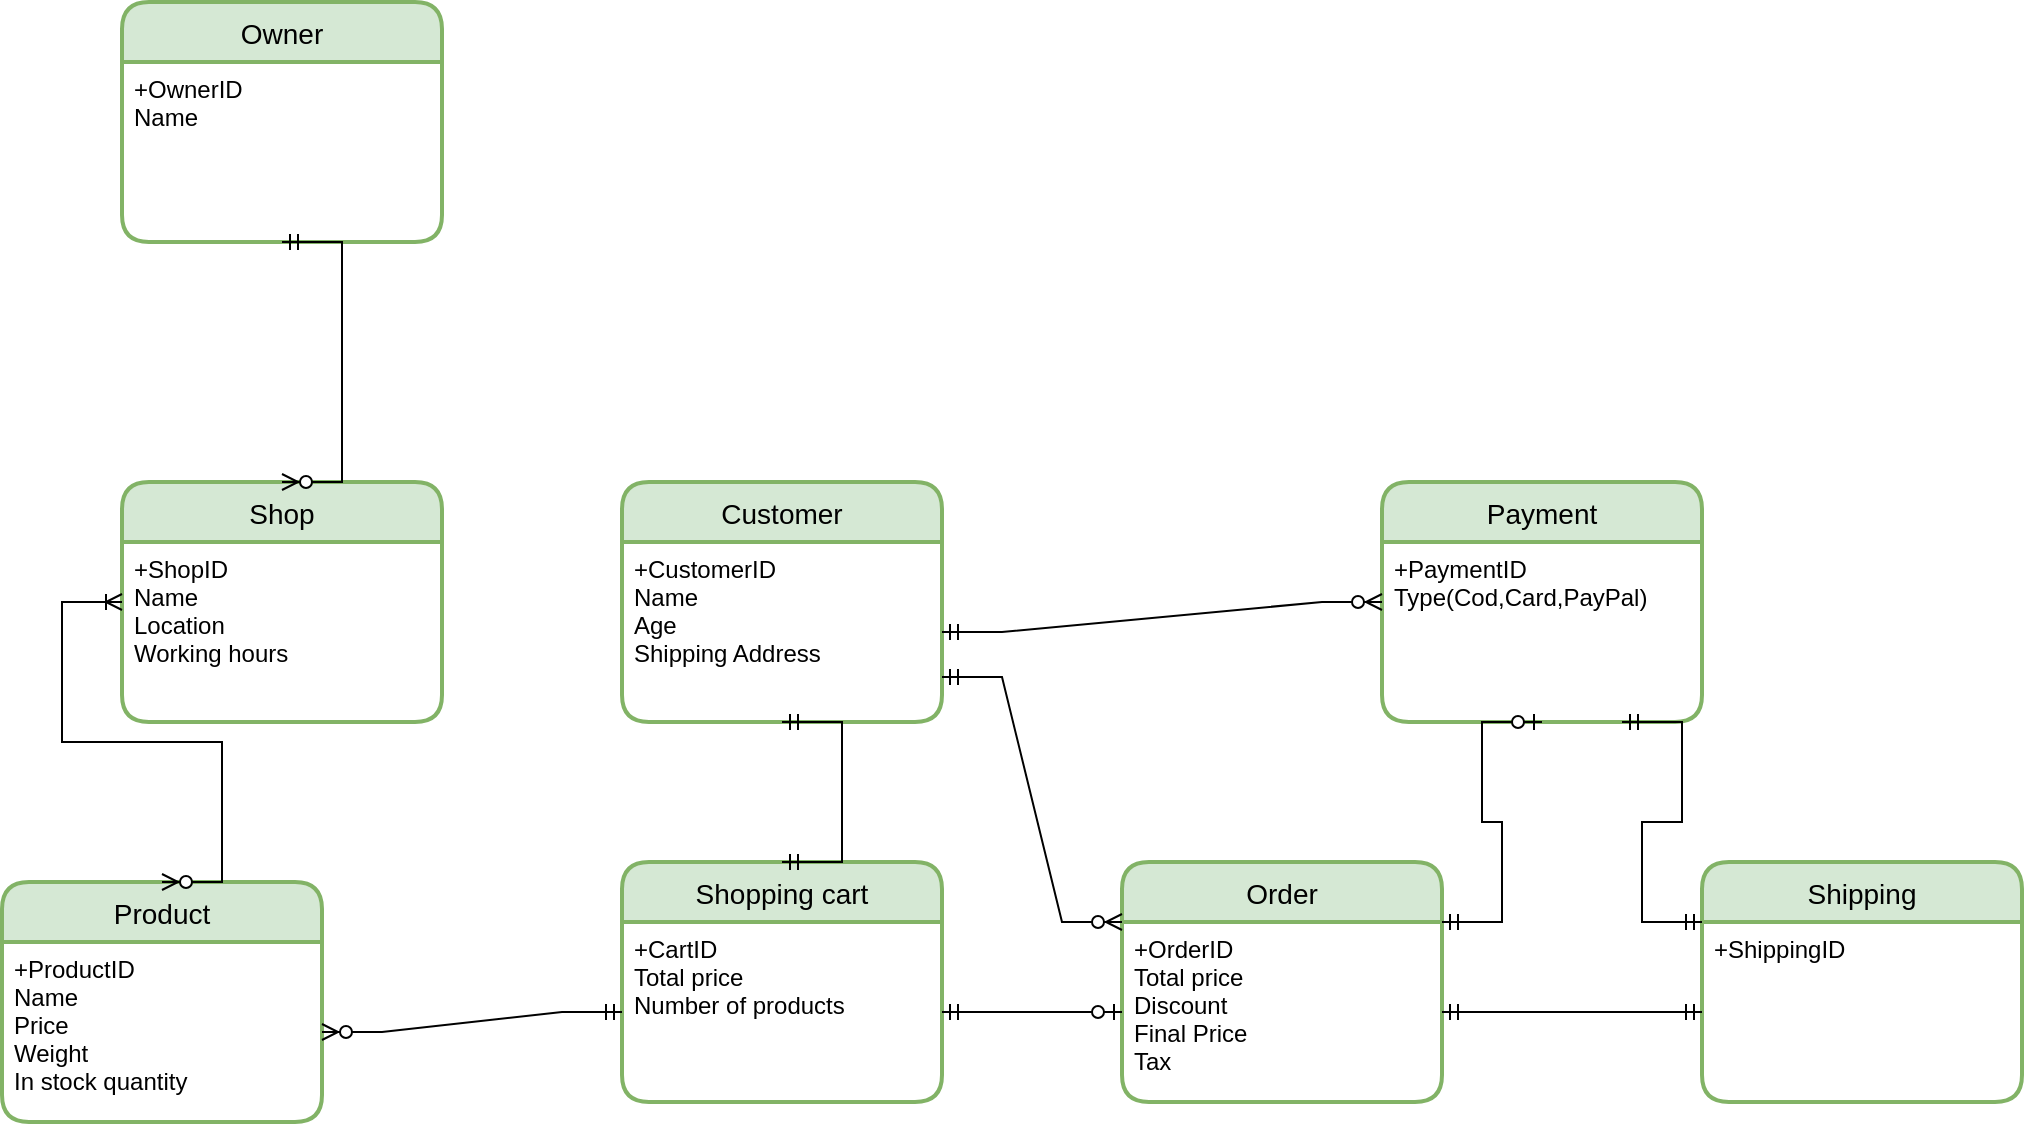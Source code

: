 <mxfile version="15.5.0" type="device"><diagram id="IQ2QAyj_gJIPdckk2E9H" name="Page-1"><mxGraphModel dx="706" dy="635" grid="1" gridSize="10" guides="1" tooltips="1" connect="1" arrows="1" fold="1" page="1" pageScale="1" pageWidth="1827" pageHeight="1169" math="0" shadow="0"><root><mxCell id="0"/><mxCell id="1" parent="0"/><mxCell id="OqQ5zbbTLPY9ILaZCiCF-1" value="Owner" style="swimlane;childLayout=stackLayout;horizontal=1;startSize=30;horizontalStack=0;rounded=1;fontSize=14;fontStyle=0;strokeWidth=2;resizeParent=0;resizeLast=1;shadow=0;dashed=0;align=center;fillColor=#d5e8d4;strokeColor=#82b366;" vertex="1" parent="1"><mxGeometry x="170" y="160" width="160" height="120" as="geometry"/></mxCell><mxCell id="OqQ5zbbTLPY9ILaZCiCF-2" value="+OwnerID&#10;Name" style="align=left;strokeColor=none;fillColor=none;spacingLeft=4;fontSize=12;verticalAlign=top;resizable=0;rotatable=0;part=1;" vertex="1" parent="OqQ5zbbTLPY9ILaZCiCF-1"><mxGeometry y="30" width="160" height="90" as="geometry"/></mxCell><mxCell id="OqQ5zbbTLPY9ILaZCiCF-3" value="Shop" style="swimlane;childLayout=stackLayout;horizontal=1;startSize=30;horizontalStack=0;rounded=1;fontSize=14;fontStyle=0;strokeWidth=2;resizeParent=0;resizeLast=1;shadow=0;dashed=0;align=center;fillColor=#d5e8d4;strokeColor=#82b366;" vertex="1" parent="1"><mxGeometry x="170" y="400" width="160" height="120" as="geometry"/></mxCell><mxCell id="OqQ5zbbTLPY9ILaZCiCF-4" value="+ShopID&#10;Name&#10;Location&#10;Working hours" style="align=left;strokeColor=none;fillColor=none;spacingLeft=4;fontSize=12;verticalAlign=top;resizable=0;rotatable=0;part=1;" vertex="1" parent="OqQ5zbbTLPY9ILaZCiCF-3"><mxGeometry y="30" width="160" height="90" as="geometry"/></mxCell><mxCell id="OqQ5zbbTLPY9ILaZCiCF-5" value="Product" style="swimlane;childLayout=stackLayout;horizontal=1;startSize=30;horizontalStack=0;rounded=1;fontSize=14;fontStyle=0;strokeWidth=2;resizeParent=0;resizeLast=1;shadow=0;dashed=0;align=center;fillColor=#d5e8d4;strokeColor=#82b366;" vertex="1" parent="1"><mxGeometry x="110" y="600" width="160" height="120" as="geometry"/></mxCell><mxCell id="OqQ5zbbTLPY9ILaZCiCF-6" value="+ProductID&#10;Name&#10;Price&#10;Weight&#10;In stock quantity" style="align=left;strokeColor=none;fillColor=none;spacingLeft=4;fontSize=12;verticalAlign=top;resizable=0;rotatable=0;part=1;" vertex="1" parent="OqQ5zbbTLPY9ILaZCiCF-5"><mxGeometry y="30" width="160" height="90" as="geometry"/></mxCell><mxCell id="OqQ5zbbTLPY9ILaZCiCF-7" value="Customer" style="swimlane;childLayout=stackLayout;horizontal=1;startSize=30;horizontalStack=0;rounded=1;fontSize=14;fontStyle=0;strokeWidth=2;resizeParent=0;resizeLast=1;shadow=0;dashed=0;align=center;fillColor=#d5e8d4;strokeColor=#82b366;" vertex="1" parent="1"><mxGeometry x="420" y="400" width="160" height="120" as="geometry"/></mxCell><mxCell id="OqQ5zbbTLPY9ILaZCiCF-8" value="+CustomerID&#10;Name&#10;Age&#10;Shipping Address" style="align=left;strokeColor=none;fillColor=none;spacingLeft=4;fontSize=12;verticalAlign=top;resizable=0;rotatable=0;part=1;" vertex="1" parent="OqQ5zbbTLPY9ILaZCiCF-7"><mxGeometry y="30" width="160" height="90" as="geometry"/></mxCell><mxCell id="OqQ5zbbTLPY9ILaZCiCF-9" value="Shopping cart" style="swimlane;childLayout=stackLayout;horizontal=1;startSize=30;horizontalStack=0;rounded=1;fontSize=14;fontStyle=0;strokeWidth=2;resizeParent=0;resizeLast=1;shadow=0;dashed=0;align=center;fillColor=#d5e8d4;strokeColor=#82b366;" vertex="1" parent="1"><mxGeometry x="420" y="590" width="160" height="120" as="geometry"/></mxCell><mxCell id="OqQ5zbbTLPY9ILaZCiCF-10" value="+CartID&#10;Total price&#10;Number of products" style="align=left;strokeColor=none;fillColor=none;spacingLeft=4;fontSize=12;verticalAlign=top;resizable=0;rotatable=0;part=1;" vertex="1" parent="OqQ5zbbTLPY9ILaZCiCF-9"><mxGeometry y="30" width="160" height="90" as="geometry"/></mxCell><mxCell id="OqQ5zbbTLPY9ILaZCiCF-11" value="Payment" style="swimlane;childLayout=stackLayout;horizontal=1;startSize=30;horizontalStack=0;rounded=1;fontSize=14;fontStyle=0;strokeWidth=2;resizeParent=0;resizeLast=1;shadow=0;dashed=0;align=center;fillColor=#d5e8d4;strokeColor=#82b366;" vertex="1" parent="1"><mxGeometry x="800" y="400" width="160" height="120" as="geometry"/></mxCell><mxCell id="OqQ5zbbTLPY9ILaZCiCF-12" value="+PaymentID&#10;Type(Cod,Card,PayPal)" style="align=left;strokeColor=none;fillColor=none;spacingLeft=4;fontSize=12;verticalAlign=top;resizable=0;rotatable=0;part=1;" vertex="1" parent="OqQ5zbbTLPY9ILaZCiCF-11"><mxGeometry y="30" width="160" height="90" as="geometry"/></mxCell><mxCell id="OqQ5zbbTLPY9ILaZCiCF-13" value="Order" style="swimlane;childLayout=stackLayout;horizontal=1;startSize=30;horizontalStack=0;rounded=1;fontSize=14;fontStyle=0;strokeWidth=2;resizeParent=0;resizeLast=1;shadow=0;dashed=0;align=center;fillColor=#d5e8d4;strokeColor=#82b366;" vertex="1" parent="1"><mxGeometry x="670" y="590" width="160" height="120" as="geometry"/></mxCell><mxCell id="OqQ5zbbTLPY9ILaZCiCF-14" value="+OrderID&#10;Total price&#10;Discount&#10;Final Price&#10;Tax" style="align=left;strokeColor=none;fillColor=none;spacingLeft=4;fontSize=12;verticalAlign=top;resizable=0;rotatable=0;part=1;" vertex="1" parent="OqQ5zbbTLPY9ILaZCiCF-13"><mxGeometry y="30" width="160" height="90" as="geometry"/></mxCell><mxCell id="OqQ5zbbTLPY9ILaZCiCF-15" value="Shipping" style="swimlane;childLayout=stackLayout;horizontal=1;startSize=30;horizontalStack=0;rounded=1;fontSize=14;fontStyle=0;strokeWidth=2;resizeParent=0;resizeLast=1;shadow=0;dashed=0;align=center;fillColor=#d5e8d4;strokeColor=#82b366;" vertex="1" parent="1"><mxGeometry x="960" y="590" width="160" height="120" as="geometry"/></mxCell><mxCell id="OqQ5zbbTLPY9ILaZCiCF-16" value="+ShippingID" style="align=left;strokeColor=none;fillColor=none;spacingLeft=4;fontSize=12;verticalAlign=top;resizable=0;rotatable=0;part=1;" vertex="1" parent="OqQ5zbbTLPY9ILaZCiCF-15"><mxGeometry y="30" width="160" height="90" as="geometry"/></mxCell><mxCell id="OqQ5zbbTLPY9ILaZCiCF-19" value="" style="edgeStyle=entityRelationEdgeStyle;fontSize=12;html=1;endArrow=ERzeroToMany;startArrow=ERmandOne;rounded=0;exitX=0.5;exitY=1;exitDx=0;exitDy=0;entryX=0.5;entryY=0;entryDx=0;entryDy=0;" edge="1" parent="1" source="OqQ5zbbTLPY9ILaZCiCF-2" target="OqQ5zbbTLPY9ILaZCiCF-3"><mxGeometry width="100" height="100" relative="1" as="geometry"><mxPoint x="460" y="180" as="sourcePoint"/><mxPoint x="320" y="360" as="targetPoint"/></mxGeometry></mxCell><mxCell id="OqQ5zbbTLPY9ILaZCiCF-20" value="" style="edgeStyle=entityRelationEdgeStyle;fontSize=12;html=1;endArrow=ERoneToMany;startArrow=ERzeroToMany;rounded=0;exitX=0.5;exitY=0;exitDx=0;exitDy=0;" edge="1" parent="1" source="OqQ5zbbTLPY9ILaZCiCF-5"><mxGeometry width="100" height="100" relative="1" as="geometry"><mxPoint x="110" y="660" as="sourcePoint"/><mxPoint x="170" y="460" as="targetPoint"/></mxGeometry></mxCell><mxCell id="OqQ5zbbTLPY9ILaZCiCF-22" value="" style="edgeStyle=entityRelationEdgeStyle;fontSize=12;html=1;endArrow=ERmandOne;startArrow=ERmandOne;rounded=0;entryX=0.5;entryY=1;entryDx=0;entryDy=0;exitX=0.5;exitY=0;exitDx=0;exitDy=0;" edge="1" parent="1" source="OqQ5zbbTLPY9ILaZCiCF-9" target="OqQ5zbbTLPY9ILaZCiCF-8"><mxGeometry width="100" height="100" relative="1" as="geometry"><mxPoint x="380" y="650" as="sourcePoint"/><mxPoint x="480" y="550" as="targetPoint"/></mxGeometry></mxCell><mxCell id="OqQ5zbbTLPY9ILaZCiCF-23" value="" style="edgeStyle=entityRelationEdgeStyle;fontSize=12;html=1;endArrow=ERzeroToMany;startArrow=ERmandOne;rounded=0;entryX=1;entryY=0.5;entryDx=0;entryDy=0;exitX=0;exitY=0.5;exitDx=0;exitDy=0;" edge="1" parent="1" source="OqQ5zbbTLPY9ILaZCiCF-10" target="OqQ5zbbTLPY9ILaZCiCF-6"><mxGeometry width="100" height="100" relative="1" as="geometry"><mxPoint x="290" y="760" as="sourcePoint"/><mxPoint x="390" y="660" as="targetPoint"/></mxGeometry></mxCell><mxCell id="OqQ5zbbTLPY9ILaZCiCF-26" value="" style="edgeStyle=entityRelationEdgeStyle;fontSize=12;html=1;endArrow=ERzeroToOne;startArrow=ERmandOne;rounded=0;exitX=1;exitY=0.5;exitDx=0;exitDy=0;entryX=0;entryY=0.5;entryDx=0;entryDy=0;" edge="1" parent="1" source="OqQ5zbbTLPY9ILaZCiCF-10" target="OqQ5zbbTLPY9ILaZCiCF-14"><mxGeometry width="100" height="100" relative="1" as="geometry"><mxPoint x="600" y="790" as="sourcePoint"/><mxPoint x="700" y="690" as="targetPoint"/></mxGeometry></mxCell><mxCell id="OqQ5zbbTLPY9ILaZCiCF-27" value="" style="edgeStyle=entityRelationEdgeStyle;fontSize=12;html=1;endArrow=ERmandOne;startArrow=ERmandOne;rounded=0;exitX=1;exitY=0.5;exitDx=0;exitDy=0;entryX=0;entryY=0.5;entryDx=0;entryDy=0;" edge="1" parent="1" source="OqQ5zbbTLPY9ILaZCiCF-14" target="OqQ5zbbTLPY9ILaZCiCF-16"><mxGeometry width="100" height="100" relative="1" as="geometry"><mxPoint x="860" y="760" as="sourcePoint"/><mxPoint x="960" y="660" as="targetPoint"/></mxGeometry></mxCell><mxCell id="OqQ5zbbTLPY9ILaZCiCF-28" value="" style="edgeStyle=entityRelationEdgeStyle;fontSize=12;html=1;endArrow=ERmandOne;startArrow=ERmandOne;rounded=0;entryX=0;entryY=0.25;entryDx=0;entryDy=0;exitX=0.75;exitY=1;exitDx=0;exitDy=0;" edge="1" parent="1" source="OqQ5zbbTLPY9ILaZCiCF-12" target="OqQ5zbbTLPY9ILaZCiCF-15"><mxGeometry width="100" height="100" relative="1" as="geometry"><mxPoint x="880" y="520" as="sourcePoint"/><mxPoint x="970" y="675" as="targetPoint"/></mxGeometry></mxCell><mxCell id="OqQ5zbbTLPY9ILaZCiCF-29" value="" style="edgeStyle=entityRelationEdgeStyle;fontSize=12;html=1;endArrow=ERzeroToOne;startArrow=ERmandOne;rounded=0;exitX=1;exitY=0.25;exitDx=0;exitDy=0;entryX=0.5;entryY=1;entryDx=0;entryDy=0;" edge="1" parent="1" source="OqQ5zbbTLPY9ILaZCiCF-13" target="OqQ5zbbTLPY9ILaZCiCF-12"><mxGeometry width="100" height="100" relative="1" as="geometry"><mxPoint x="800" y="550" as="sourcePoint"/><mxPoint x="890" y="550" as="targetPoint"/></mxGeometry></mxCell><mxCell id="OqQ5zbbTLPY9ILaZCiCF-30" value="" style="edgeStyle=entityRelationEdgeStyle;fontSize=12;html=1;endArrow=ERzeroToMany;startArrow=ERmandOne;rounded=0;exitX=1;exitY=0.5;exitDx=0;exitDy=0;entryX=0;entryY=0.5;entryDx=0;entryDy=0;" edge="1" parent="1" source="OqQ5zbbTLPY9ILaZCiCF-8" target="OqQ5zbbTLPY9ILaZCiCF-11"><mxGeometry width="100" height="100" relative="1" as="geometry"><mxPoint x="620" y="550" as="sourcePoint"/><mxPoint x="720" y="450" as="targetPoint"/></mxGeometry></mxCell><mxCell id="OqQ5zbbTLPY9ILaZCiCF-31" value="" style="edgeStyle=entityRelationEdgeStyle;fontSize=12;html=1;endArrow=ERzeroToMany;startArrow=ERmandOne;rounded=0;exitX=1;exitY=0.75;exitDx=0;exitDy=0;entryX=0;entryY=0;entryDx=0;entryDy=0;" edge="1" parent="1" source="OqQ5zbbTLPY9ILaZCiCF-8" target="OqQ5zbbTLPY9ILaZCiCF-14"><mxGeometry width="100" height="100" relative="1" as="geometry"><mxPoint x="680" y="610" as="sourcePoint"/><mxPoint x="780" y="510" as="targetPoint"/></mxGeometry></mxCell></root></mxGraphModel></diagram></mxfile>